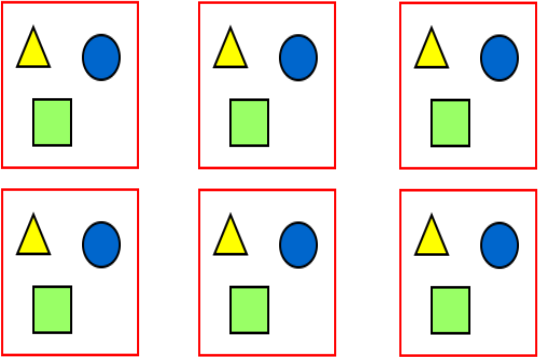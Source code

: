 <?xml version="1.0" encoding="UTF-8"?>
<dia:diagram xmlns:dia="http://www.lysator.liu.se/~alla/dia/">
  <dia:layer name="Background" visible="true" active="true">
    <dia:object type="Standard - Image" version="0" id="O0">
      <dia:attribute name="obj_pos">
        <dia:point val="10.85,3.4"/>
      </dia:attribute>
      <dia:attribute name="obj_bb">
        <dia:rectangle val="10.8,3.35;17.8,11.85"/>
      </dia:attribute>
      <dia:attribute name="elem_corner">
        <dia:point val="10.85,3.4"/>
      </dia:attribute>
      <dia:attribute name="elem_width">
        <dia:real val="6.9"/>
      </dia:attribute>
      <dia:attribute name="elem_height">
        <dia:real val="8.4"/>
      </dia:attribute>
      <dia:attribute name="draw_border">
        <dia:boolean val="false"/>
      </dia:attribute>
      <dia:attribute name="keep_aspect">
        <dia:boolean val="true"/>
      </dia:attribute>
      <dia:attribute name="file">
        <dia:string>#/media/ghiles/DATA/Studies/M2 - AIC/TC5 - Traitement des images et du signal/5. Projet/Databases/ATT/s1/1.pgm#</dia:string>
      </dia:attribute>
    </dia:object>
    <dia:object type="Standard - Image" version="0" id="O1">
      <dia:attribute name="obj_pos">
        <dia:point val="20.705,3.415"/>
      </dia:attribute>
      <dia:attribute name="obj_bb">
        <dia:rectangle val="20.655,3.365;27.655,11.865"/>
      </dia:attribute>
      <dia:attribute name="elem_corner">
        <dia:point val="20.705,3.415"/>
      </dia:attribute>
      <dia:attribute name="elem_width">
        <dia:real val="6.9"/>
      </dia:attribute>
      <dia:attribute name="elem_height">
        <dia:real val="8.4"/>
      </dia:attribute>
      <dia:attribute name="draw_border">
        <dia:boolean val="false"/>
      </dia:attribute>
      <dia:attribute name="keep_aspect">
        <dia:boolean val="true"/>
      </dia:attribute>
      <dia:attribute name="file">
        <dia:string>#/media/ghiles/DATA/Studies/M2 - AIC/TC5 - Traitement des images et du signal/5. Projet/Databases/ATT/s7/1.pgm#</dia:string>
      </dia:attribute>
    </dia:object>
    <dia:object type="Standard - Image" version="0" id="O2">
      <dia:attribute name="obj_pos">
        <dia:point val="30.76,3.43"/>
      </dia:attribute>
      <dia:attribute name="obj_bb">
        <dia:rectangle val="30.71,3.38;37.71,11.88"/>
      </dia:attribute>
      <dia:attribute name="elem_corner">
        <dia:point val="30.76,3.43"/>
      </dia:attribute>
      <dia:attribute name="elem_width">
        <dia:real val="6.9"/>
      </dia:attribute>
      <dia:attribute name="elem_height">
        <dia:real val="8.4"/>
      </dia:attribute>
      <dia:attribute name="draw_border">
        <dia:boolean val="false"/>
      </dia:attribute>
      <dia:attribute name="keep_aspect">
        <dia:boolean val="true"/>
      </dia:attribute>
      <dia:attribute name="file">
        <dia:string>#/media/ghiles/DATA/Studies/M2 - AIC/TC5 - Traitement des images et du signal/5. Projet/Databases/ATT/s40/3.pgm#</dia:string>
      </dia:attribute>
    </dia:object>
    <dia:object type="Standard - Image" version="0" id="O3">
      <dia:attribute name="obj_pos">
        <dia:point val="10.855,12.765"/>
      </dia:attribute>
      <dia:attribute name="obj_bb">
        <dia:rectangle val="10.805,12.715;17.805,21.215"/>
      </dia:attribute>
      <dia:attribute name="elem_corner">
        <dia:point val="10.855,12.765"/>
      </dia:attribute>
      <dia:attribute name="elem_width">
        <dia:real val="6.9"/>
      </dia:attribute>
      <dia:attribute name="elem_height">
        <dia:real val="8.4"/>
      </dia:attribute>
      <dia:attribute name="draw_border">
        <dia:boolean val="false"/>
      </dia:attribute>
      <dia:attribute name="keep_aspect">
        <dia:boolean val="true"/>
      </dia:attribute>
      <dia:attribute name="file">
        <dia:string>#/media/ghiles/DATA/Studies/M2 - AIC/TC5 - Traitement des images et du signal/5. Projet/Databases/ATT/s15/7.pgm#</dia:string>
      </dia:attribute>
    </dia:object>
    <dia:object type="Standard - Image" version="0" id="O4">
      <dia:attribute name="obj_pos">
        <dia:point val="20.71,12.78"/>
      </dia:attribute>
      <dia:attribute name="obj_bb">
        <dia:rectangle val="20.66,12.73;27.66,21.23"/>
      </dia:attribute>
      <dia:attribute name="elem_corner">
        <dia:point val="20.71,12.78"/>
      </dia:attribute>
      <dia:attribute name="elem_width">
        <dia:real val="6.9"/>
      </dia:attribute>
      <dia:attribute name="elem_height">
        <dia:real val="8.4"/>
      </dia:attribute>
      <dia:attribute name="draw_border">
        <dia:boolean val="false"/>
      </dia:attribute>
      <dia:attribute name="keep_aspect">
        <dia:boolean val="true"/>
      </dia:attribute>
      <dia:attribute name="file">
        <dia:string>#/media/ghiles/DATA/Studies/M2 - AIC/TC5 - Traitement des images et du signal/5. Projet/Databases/ATT/s23/2.pgm#</dia:string>
      </dia:attribute>
    </dia:object>
    <dia:object type="Standard - Image" version="0" id="O5">
      <dia:attribute name="obj_pos">
        <dia:point val="30.765,12.795"/>
      </dia:attribute>
      <dia:attribute name="obj_bb">
        <dia:rectangle val="30.715,12.745;37.715,21.245"/>
      </dia:attribute>
      <dia:attribute name="elem_corner">
        <dia:point val="30.765,12.795"/>
      </dia:attribute>
      <dia:attribute name="elem_width">
        <dia:real val="6.9"/>
      </dia:attribute>
      <dia:attribute name="elem_height">
        <dia:real val="8.4"/>
      </dia:attribute>
      <dia:attribute name="draw_border">
        <dia:boolean val="false"/>
      </dia:attribute>
      <dia:attribute name="keep_aspect">
        <dia:boolean val="true"/>
      </dia:attribute>
      <dia:attribute name="file">
        <dia:string>#/media/ghiles/DATA/Studies/M2 - AIC/TC5 - Traitement des images et du signal/5. Projet/Databases/ATT/s8/1.pgm#</dia:string>
      </dia:attribute>
    </dia:object>
  </dia:layer>
</dia:diagram>
